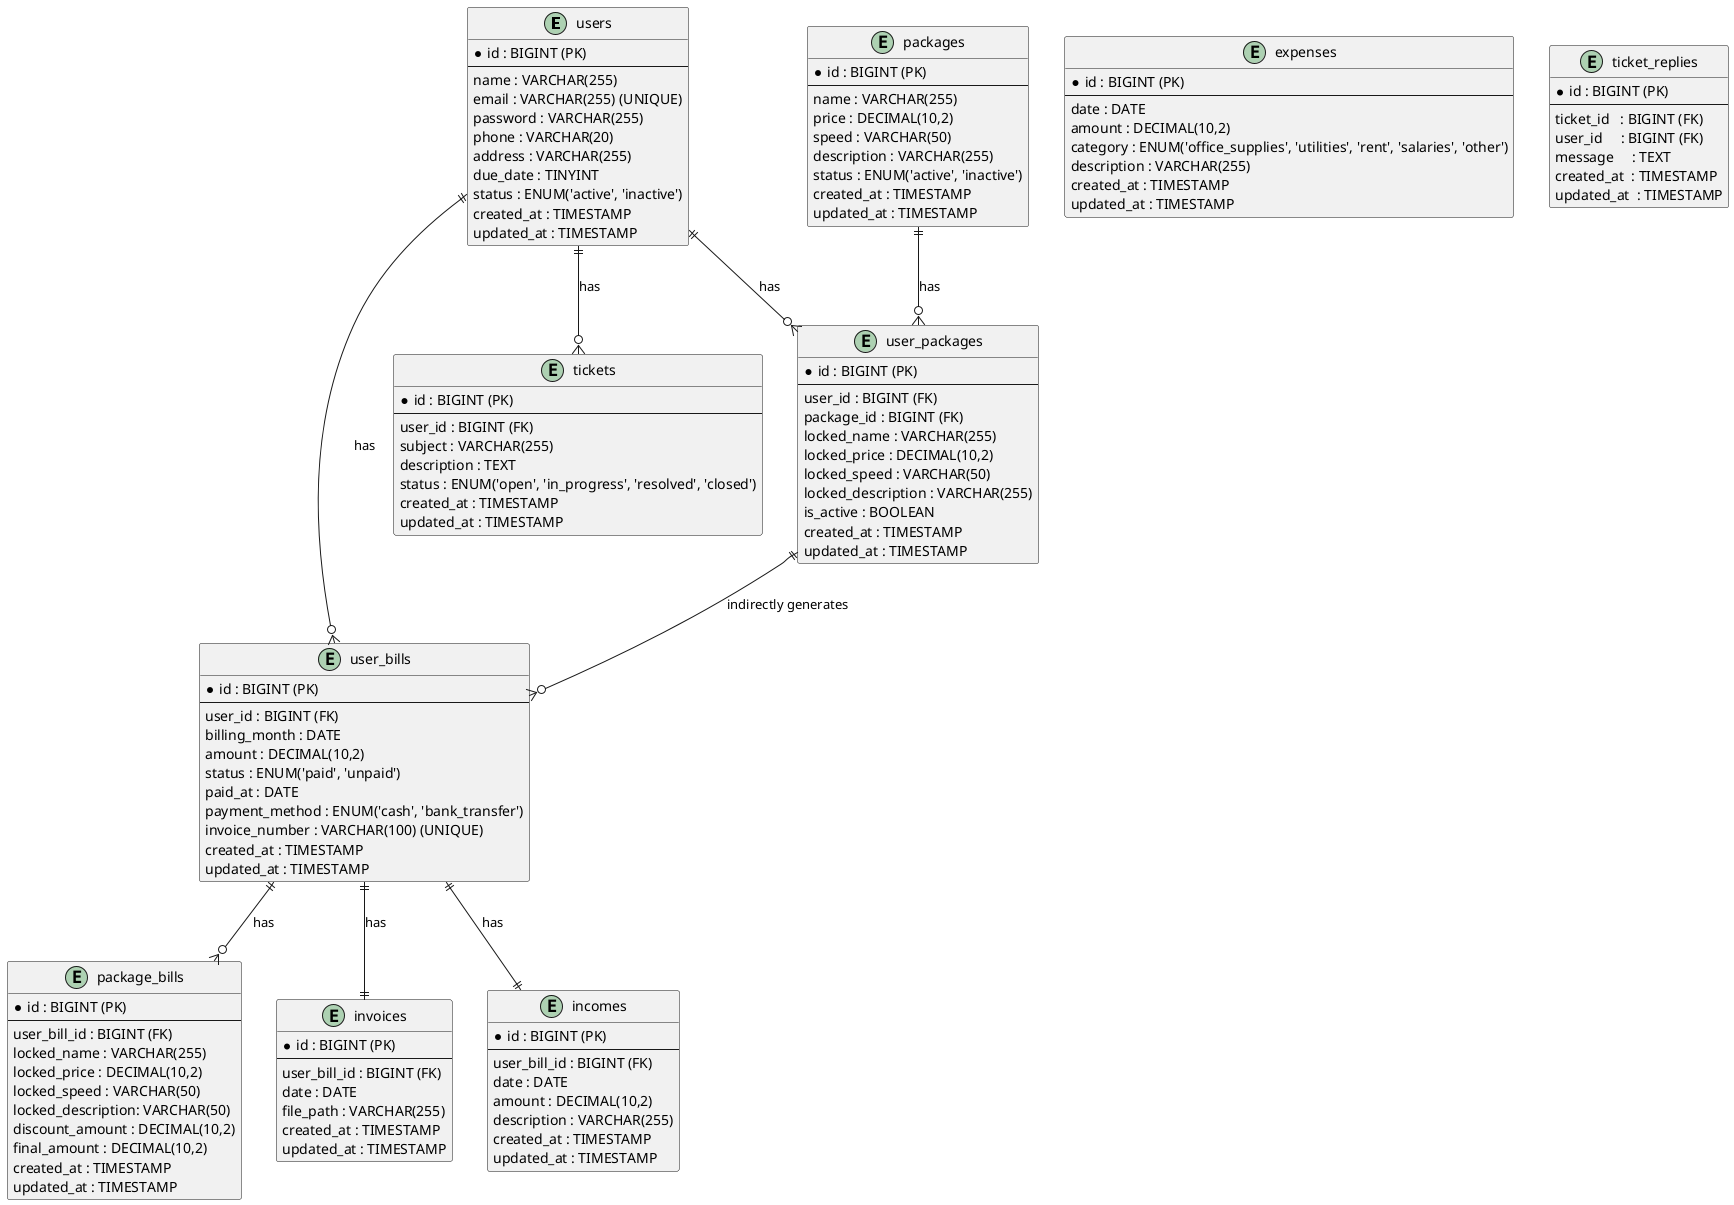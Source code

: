 @startuml

entity users {
  * id : BIGINT (PK)
  --
  name : VARCHAR(255)
  email : VARCHAR(255) (UNIQUE)
  password : VARCHAR(255)
  phone : VARCHAR(20)
  address : VARCHAR(255)
  due_date : TINYINT
  status : ENUM('active', 'inactive')
  created_at : TIMESTAMP
  updated_at : TIMESTAMP
}

entity packages {
  * id : BIGINT (PK)
  --
  name : VARCHAR(255)
  price : DECIMAL(10,2)
  speed : VARCHAR(50)
  description : VARCHAR(255)
  status : ENUM('active', 'inactive')
  created_at : TIMESTAMP
  updated_at : TIMESTAMP
}

entity user_packages {
  * id : BIGINT (PK)
  --
  user_id : BIGINT (FK)
  package_id : BIGINT (FK)
  locked_name : VARCHAR(255)
  locked_price : DECIMAL(10,2)
  locked_speed : VARCHAR(50)
  locked_description : VARCHAR(255)
  is_active : BOOLEAN
  created_at : TIMESTAMP
  updated_at : TIMESTAMP
}

entity user_bills {
  * id : BIGINT (PK)
  --
  user_id : BIGINT (FK)
  billing_month : DATE
  amount : DECIMAL(10,2)
  status : ENUM('paid', 'unpaid')
  paid_at : DATE
  payment_method : ENUM('cash', 'bank_transfer')
  invoice_number : VARCHAR(100) (UNIQUE)
  created_at : TIMESTAMP
  updated_at : TIMESTAMP
}

entity package_bills {
  * id : BIGINT (PK)
  --
  user_bill_id : BIGINT (FK)
  locked_name : VARCHAR(255)
  locked_price : DECIMAL(10,2)
  locked_speed : VARCHAR(50)
  locked_description: VARCHAR(50)
  discount_amount : DECIMAL(10,2)
  final_amount : DECIMAL(10,2)
  created_at : TIMESTAMP
  updated_at : TIMESTAMP
}

entity invoices {
  * id : BIGINT (PK)
  --
  user_bill_id : BIGINT (FK)
  date : DATE
  file_path : VARCHAR(255)
  created_at : TIMESTAMP
  updated_at : TIMESTAMP
}

entity incomes {
  * id : BIGINT (PK)
  --
  user_bill_id : BIGINT (FK)
  date : DATE
  amount : DECIMAL(10,2)
  description : VARCHAR(255)
  created_at : TIMESTAMP
  updated_at : TIMESTAMP
}

entity expenses {
  * id : BIGINT (PK)
  --
  date : DATE
  amount : DECIMAL(10,2)
  category : ENUM('office_supplies', 'utilities', 'rent', 'salaries', 'other')
  description : VARCHAR(255)
  created_at : TIMESTAMP
  updated_at : TIMESTAMP
}

entity tickets {
  * id : BIGINT (PK)
  --
  user_id : BIGINT (FK)
  subject : VARCHAR(255)
  description : TEXT
  status : ENUM('open', 'in_progress', 'resolved', 'closed')
  created_at : TIMESTAMP
  updated_at : TIMESTAMP
}

entity ticket_replies {
  * id : BIGINT (PK)
  --
  ticket_id   : BIGINT (FK)
  user_id     : BIGINT (FK)
  message     : TEXT
  created_at  : TIMESTAMP
  updated_at  : TIMESTAMP
}

users ||--o{ user_packages : has
packages ||--o{ user_packages : has
users ||--o{ user_bills : has
user_packages ||--o{ user_bills : indirectly generates
user_bills ||--o{ package_bills : has
user_bills ||--|| invoices : has
user_bills ||--|| incomes : has
users ||--o{ tickets : has

@enduml

